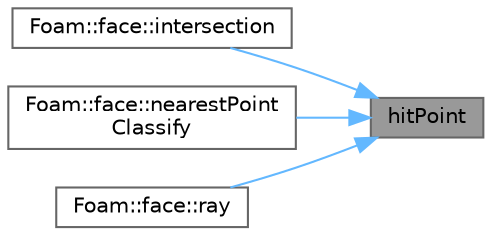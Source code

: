 digraph "hitPoint"
{
 // LATEX_PDF_SIZE
  bgcolor="transparent";
  edge [fontname=Helvetica,fontsize=10,labelfontname=Helvetica,labelfontsize=10];
  node [fontname=Helvetica,fontsize=10,shape=box,height=0.2,width=0.4];
  rankdir="RL";
  Node1 [id="Node000001",label="hitPoint",height=0.2,width=0.4,color="gray40", fillcolor="grey60", style="filled", fontcolor="black",tooltip=" "];
  Node1 -> Node2 [id="edge1_Node000001_Node000002",dir="back",color="steelblue1",style="solid",tooltip=" "];
  Node2 [id="Node000002",label="Foam::face::intersection",height=0.2,width=0.4,color="grey40", fillcolor="white", style="filled",URL="$classFoam_1_1face.html#a2251a56d32a6031c7ada690d7098dab5",tooltip=" "];
  Node1 -> Node3 [id="edge2_Node000001_Node000003",dir="back",color="steelblue1",style="solid",tooltip=" "];
  Node3 [id="Node000003",label="Foam::face::nearestPoint\lClassify",height=0.2,width=0.4,color="grey40", fillcolor="white", style="filled",URL="$classFoam_1_1face.html#a0e4049453986acd558a753dcf977153a",tooltip=" "];
  Node1 -> Node4 [id="edge3_Node000001_Node000004",dir="back",color="steelblue1",style="solid",tooltip=" "];
  Node4 [id="Node000004",label="Foam::face::ray",height=0.2,width=0.4,color="grey40", fillcolor="white", style="filled",URL="$classFoam_1_1face.html#a0c9b7c8483c9059c93ecbfe1f5e4ba0f",tooltip=" "];
}
